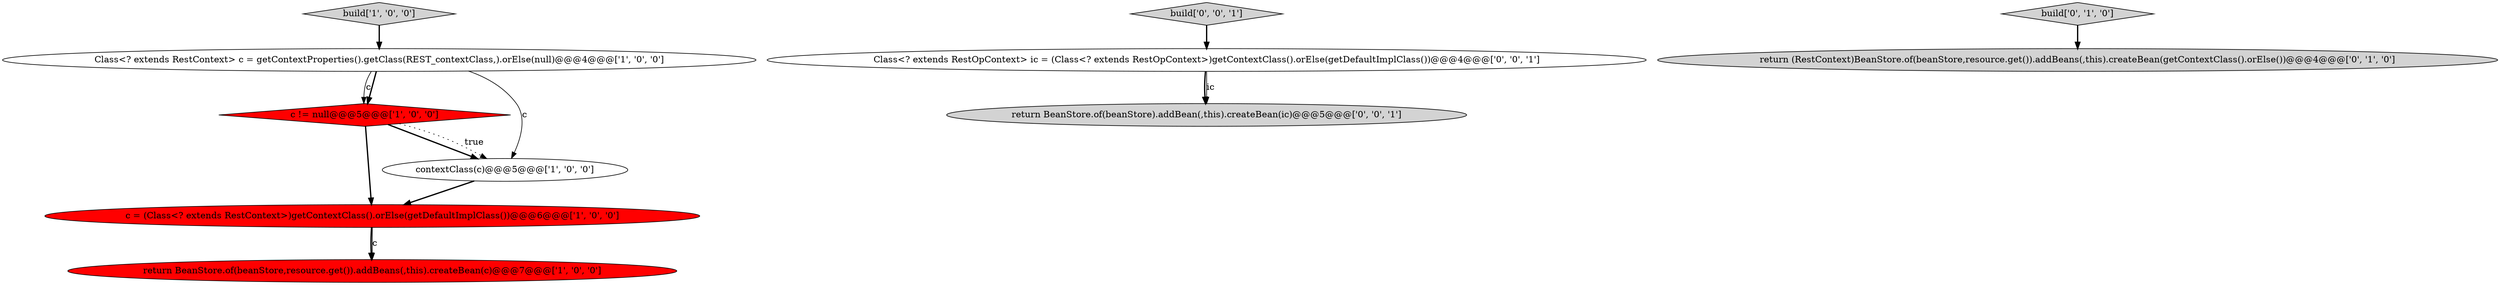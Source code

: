 digraph {
1 [style = filled, label = "c = (Class<? extends RestContext>)getContextClass().orElse(getDefaultImplClass())@@@6@@@['1', '0', '0']", fillcolor = red, shape = ellipse image = "AAA1AAABBB1BBB"];
10 [style = filled, label = "build['0', '0', '1']", fillcolor = lightgray, shape = diamond image = "AAA0AAABBB3BBB"];
8 [style = filled, label = "return BeanStore.of(beanStore).addBean(,this).createBean(ic)@@@5@@@['0', '0', '1']", fillcolor = lightgray, shape = ellipse image = "AAA0AAABBB3BBB"];
7 [style = filled, label = "build['0', '1', '0']", fillcolor = lightgray, shape = diamond image = "AAA0AAABBB2BBB"];
4 [style = filled, label = "Class<? extends RestContext> c = getContextProperties().getClass(REST_contextClass,).orElse(null)@@@4@@@['1', '0', '0']", fillcolor = white, shape = ellipse image = "AAA0AAABBB1BBB"];
3 [style = filled, label = "build['1', '0', '0']", fillcolor = lightgray, shape = diamond image = "AAA0AAABBB1BBB"];
0 [style = filled, label = "return BeanStore.of(beanStore,resource.get()).addBeans(,this).createBean(c)@@@7@@@['1', '0', '0']", fillcolor = red, shape = ellipse image = "AAA1AAABBB1BBB"];
5 [style = filled, label = "c != null@@@5@@@['1', '0', '0']", fillcolor = red, shape = diamond image = "AAA1AAABBB1BBB"];
9 [style = filled, label = "Class<? extends RestOpContext> ic = (Class<? extends RestOpContext>)getContextClass().orElse(getDefaultImplClass())@@@4@@@['0', '0', '1']", fillcolor = white, shape = ellipse image = "AAA0AAABBB3BBB"];
2 [style = filled, label = "contextClass(c)@@@5@@@['1', '0', '0']", fillcolor = white, shape = ellipse image = "AAA0AAABBB1BBB"];
6 [style = filled, label = "return (RestContext)BeanStore.of(beanStore,resource.get()).addBeans(,this).createBean(getContextClass().orElse())@@@4@@@['0', '1', '0']", fillcolor = lightgray, shape = ellipse image = "AAA0AAABBB2BBB"];
4->2 [style = solid, label="c"];
5->1 [style = bold, label=""];
4->5 [style = solid, label="c"];
5->2 [style = bold, label=""];
10->9 [style = bold, label=""];
1->0 [style = bold, label=""];
9->8 [style = bold, label=""];
4->5 [style = bold, label=""];
1->0 [style = solid, label="c"];
2->1 [style = bold, label=""];
3->4 [style = bold, label=""];
7->6 [style = bold, label=""];
9->8 [style = solid, label="ic"];
5->2 [style = dotted, label="true"];
}

